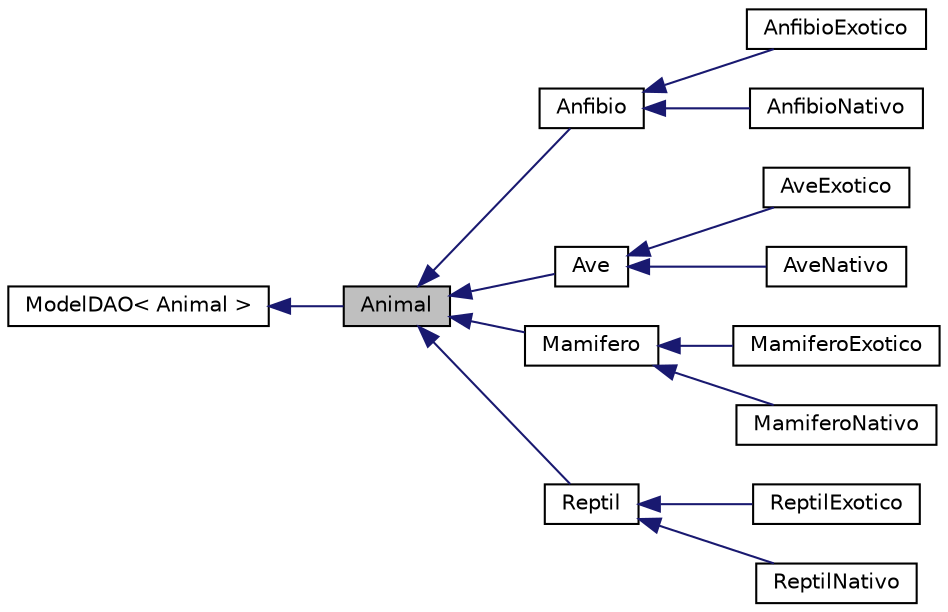 digraph "Animal"
{
  edge [fontname="Helvetica",fontsize="10",labelfontname="Helvetica",labelfontsize="10"];
  node [fontname="Helvetica",fontsize="10",shape=record];
  rankdir="LR";
  Node0 [label="Animal",height=0.2,width=0.4,color="black", fillcolor="grey75", style="filled", fontcolor="black"];
  Node1 -> Node0 [dir="back",color="midnightblue",fontsize="10",style="solid"];
  Node1 [label="ModelDAO\< Animal \>",height=0.2,width=0.4,color="black", fillcolor="white", style="filled",URL="$df/dd0/classModelDAO.html"];
  Node0 -> Node2 [dir="back",color="midnightblue",fontsize="10",style="solid"];
  Node2 [label="Anfibio",height=0.2,width=0.4,color="black", fillcolor="white", style="filled",URL="$d4/d13/classAnfibio.html"];
  Node2 -> Node3 [dir="back",color="midnightblue",fontsize="10",style="solid"];
  Node3 [label="AnfibioExotico",height=0.2,width=0.4,color="black", fillcolor="white", style="filled",URL="$d9/de6/classAnfibioExotico.html"];
  Node2 -> Node4 [dir="back",color="midnightblue",fontsize="10",style="solid"];
  Node4 [label="AnfibioNativo",height=0.2,width=0.4,color="black", fillcolor="white", style="filled",URL="$d9/d17/classAnfibioNativo.html"];
  Node0 -> Node5 [dir="back",color="midnightblue",fontsize="10",style="solid"];
  Node5 [label="Ave",height=0.2,width=0.4,color="black", fillcolor="white", style="filled",URL="$d6/def/classAve.html"];
  Node5 -> Node6 [dir="back",color="midnightblue",fontsize="10",style="solid"];
  Node6 [label="AveExotico",height=0.2,width=0.4,color="black", fillcolor="white", style="filled",URL="$d6/d8f/classAveExotico.html"];
  Node5 -> Node7 [dir="back",color="midnightblue",fontsize="10",style="solid"];
  Node7 [label="AveNativo",height=0.2,width=0.4,color="black", fillcolor="white", style="filled",URL="$d4/df0/classAveNativo.html"];
  Node0 -> Node8 [dir="back",color="midnightblue",fontsize="10",style="solid"];
  Node8 [label="Mamifero",height=0.2,width=0.4,color="black", fillcolor="white", style="filled",URL="$dc/d80/classMamifero.html"];
  Node8 -> Node9 [dir="back",color="midnightblue",fontsize="10",style="solid"];
  Node9 [label="MamiferoExotico",height=0.2,width=0.4,color="black", fillcolor="white", style="filled",URL="$dc/d41/classMamiferoExotico.html"];
  Node8 -> Node10 [dir="back",color="midnightblue",fontsize="10",style="solid"];
  Node10 [label="MamiferoNativo",height=0.2,width=0.4,color="black", fillcolor="white", style="filled",URL="$df/d52/classMamiferoNativo.html"];
  Node0 -> Node11 [dir="back",color="midnightblue",fontsize="10",style="solid"];
  Node11 [label="Reptil",height=0.2,width=0.4,color="black", fillcolor="white", style="filled",URL="$d4/d70/classReptil.html"];
  Node11 -> Node12 [dir="back",color="midnightblue",fontsize="10",style="solid"];
  Node12 [label="ReptilExotico",height=0.2,width=0.4,color="black", fillcolor="white", style="filled",URL="$d7/dd5/classReptilExotico.html"];
  Node11 -> Node13 [dir="back",color="midnightblue",fontsize="10",style="solid"];
  Node13 [label="ReptilNativo",height=0.2,width=0.4,color="black", fillcolor="white", style="filled",URL="$de/dd6/classReptilNativo.html"];
}
